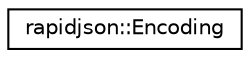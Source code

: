 digraph "Graphical Class Hierarchy"
{
  edge [fontname="Helvetica",fontsize="10",labelfontname="Helvetica",labelfontsize="10"];
  node [fontname="Helvetica",fontsize="10",shape=record];
  rankdir="LR";
  Node0 [label="rapidjson::Encoding",height=0.2,width=0.4,color="black", fillcolor="white", style="filled",URL="$classrapidjson_1_1_encoding.html",tooltip="Concept for encoding of Unicode characters. "];
}
